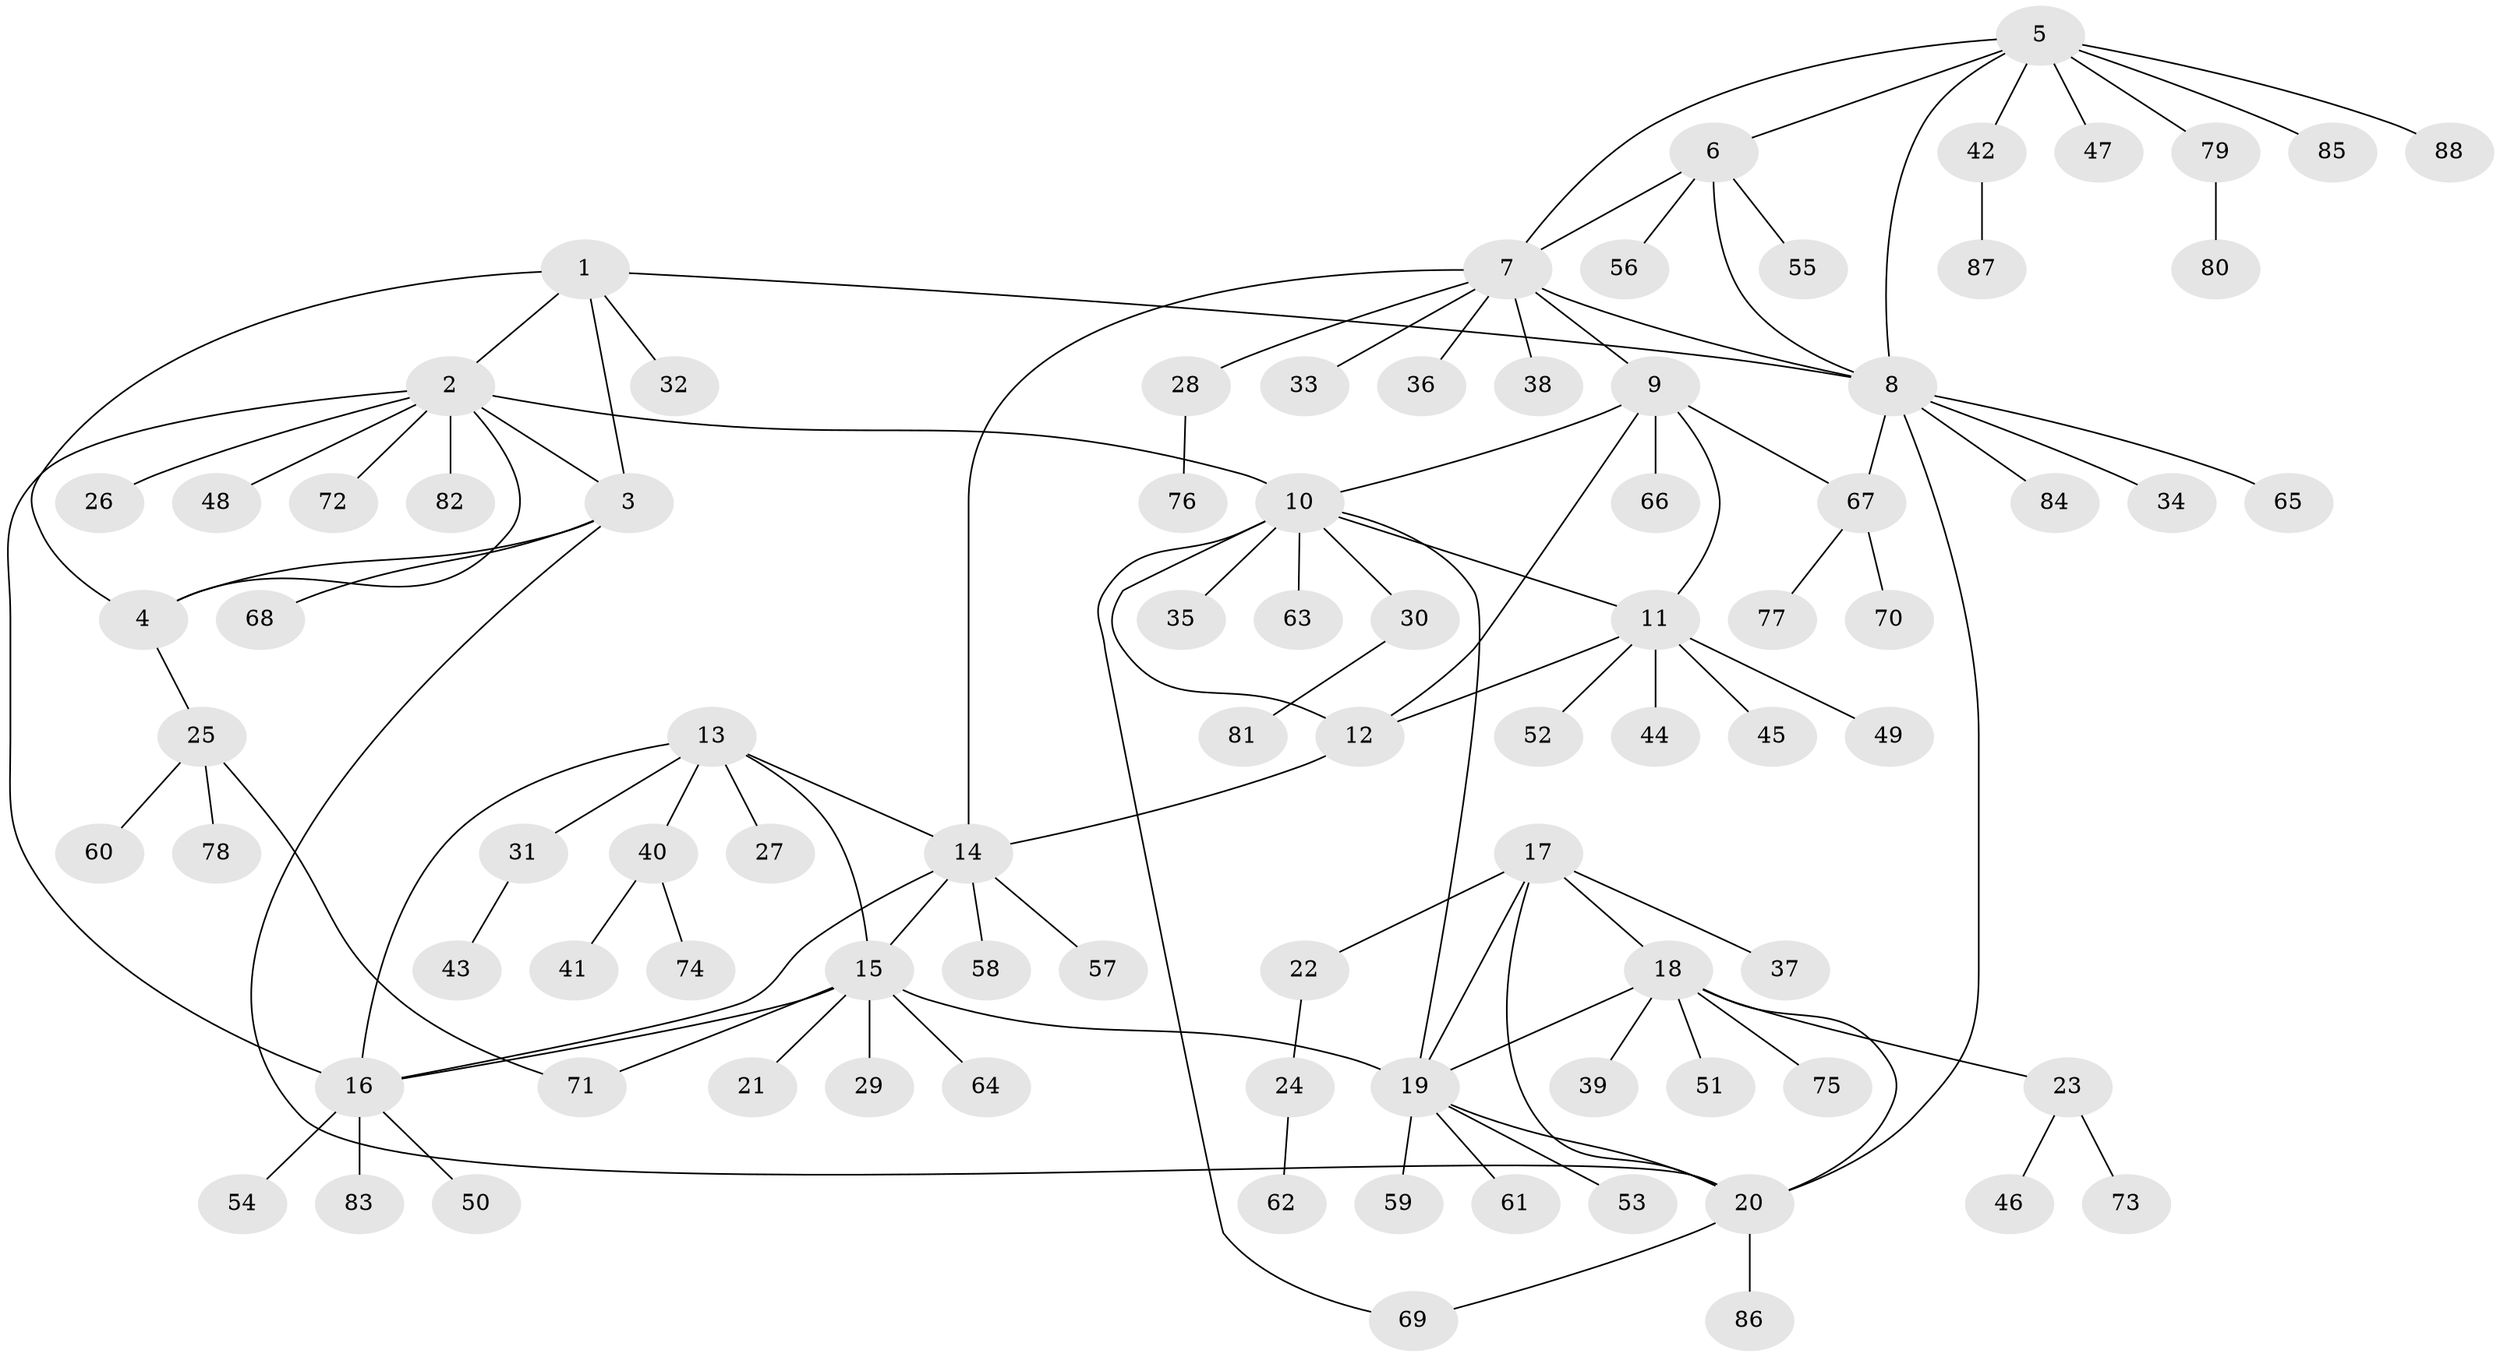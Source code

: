 // coarse degree distribution, {5: 0.2692307692307692, 4: 0.07692307692307693, 1: 0.5769230769230769, 6: 0.038461538461538464, 2: 0.038461538461538464}
// Generated by graph-tools (version 1.1) at 2025/58/03/04/25 21:58:12]
// undirected, 88 vertices, 111 edges
graph export_dot {
graph [start="1"]
  node [color=gray90,style=filled];
  1;
  2;
  3;
  4;
  5;
  6;
  7;
  8;
  9;
  10;
  11;
  12;
  13;
  14;
  15;
  16;
  17;
  18;
  19;
  20;
  21;
  22;
  23;
  24;
  25;
  26;
  27;
  28;
  29;
  30;
  31;
  32;
  33;
  34;
  35;
  36;
  37;
  38;
  39;
  40;
  41;
  42;
  43;
  44;
  45;
  46;
  47;
  48;
  49;
  50;
  51;
  52;
  53;
  54;
  55;
  56;
  57;
  58;
  59;
  60;
  61;
  62;
  63;
  64;
  65;
  66;
  67;
  68;
  69;
  70;
  71;
  72;
  73;
  74;
  75;
  76;
  77;
  78;
  79;
  80;
  81;
  82;
  83;
  84;
  85;
  86;
  87;
  88;
  1 -- 2;
  1 -- 3;
  1 -- 4;
  1 -- 8;
  1 -- 32;
  2 -- 3;
  2 -- 4;
  2 -- 10;
  2 -- 16;
  2 -- 26;
  2 -- 48;
  2 -- 72;
  2 -- 82;
  3 -- 4;
  3 -- 20;
  3 -- 68;
  4 -- 25;
  5 -- 6;
  5 -- 7;
  5 -- 8;
  5 -- 42;
  5 -- 47;
  5 -- 79;
  5 -- 85;
  5 -- 88;
  6 -- 7;
  6 -- 8;
  6 -- 55;
  6 -- 56;
  7 -- 8;
  7 -- 9;
  7 -- 14;
  7 -- 28;
  7 -- 33;
  7 -- 36;
  7 -- 38;
  8 -- 20;
  8 -- 34;
  8 -- 65;
  8 -- 67;
  8 -- 84;
  9 -- 10;
  9 -- 11;
  9 -- 12;
  9 -- 66;
  9 -- 67;
  10 -- 11;
  10 -- 12;
  10 -- 19;
  10 -- 30;
  10 -- 35;
  10 -- 63;
  10 -- 69;
  11 -- 12;
  11 -- 44;
  11 -- 45;
  11 -- 49;
  11 -- 52;
  12 -- 14;
  13 -- 14;
  13 -- 15;
  13 -- 16;
  13 -- 27;
  13 -- 31;
  13 -- 40;
  14 -- 15;
  14 -- 16;
  14 -- 57;
  14 -- 58;
  15 -- 16;
  15 -- 19;
  15 -- 21;
  15 -- 29;
  15 -- 64;
  15 -- 71;
  16 -- 50;
  16 -- 54;
  16 -- 83;
  17 -- 18;
  17 -- 19;
  17 -- 20;
  17 -- 22;
  17 -- 37;
  18 -- 19;
  18 -- 20;
  18 -- 23;
  18 -- 39;
  18 -- 51;
  18 -- 75;
  19 -- 20;
  19 -- 53;
  19 -- 59;
  19 -- 61;
  20 -- 69;
  20 -- 86;
  22 -- 24;
  23 -- 46;
  23 -- 73;
  24 -- 62;
  25 -- 60;
  25 -- 71;
  25 -- 78;
  28 -- 76;
  30 -- 81;
  31 -- 43;
  40 -- 41;
  40 -- 74;
  42 -- 87;
  67 -- 70;
  67 -- 77;
  79 -- 80;
}
